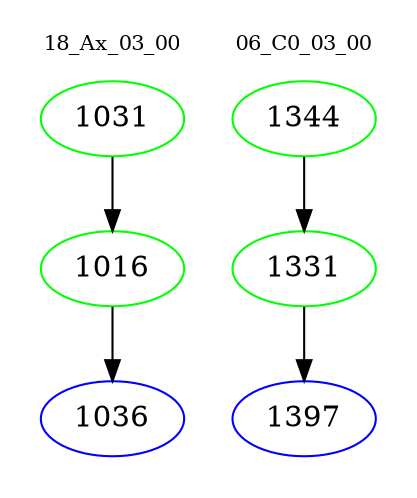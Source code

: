 digraph{
subgraph cluster_0 {
color = white
label = "18_Ax_03_00";
fontsize=10;
T0_1031 [label="1031", color="green"]
T0_1031 -> T0_1016 [color="black"]
T0_1016 [label="1016", color="green"]
T0_1016 -> T0_1036 [color="black"]
T0_1036 [label="1036", color="blue"]
}
subgraph cluster_1 {
color = white
label = "06_C0_03_00";
fontsize=10;
T1_1344 [label="1344", color="green"]
T1_1344 -> T1_1331 [color="black"]
T1_1331 [label="1331", color="green"]
T1_1331 -> T1_1397 [color="black"]
T1_1397 [label="1397", color="blue"]
}
}

